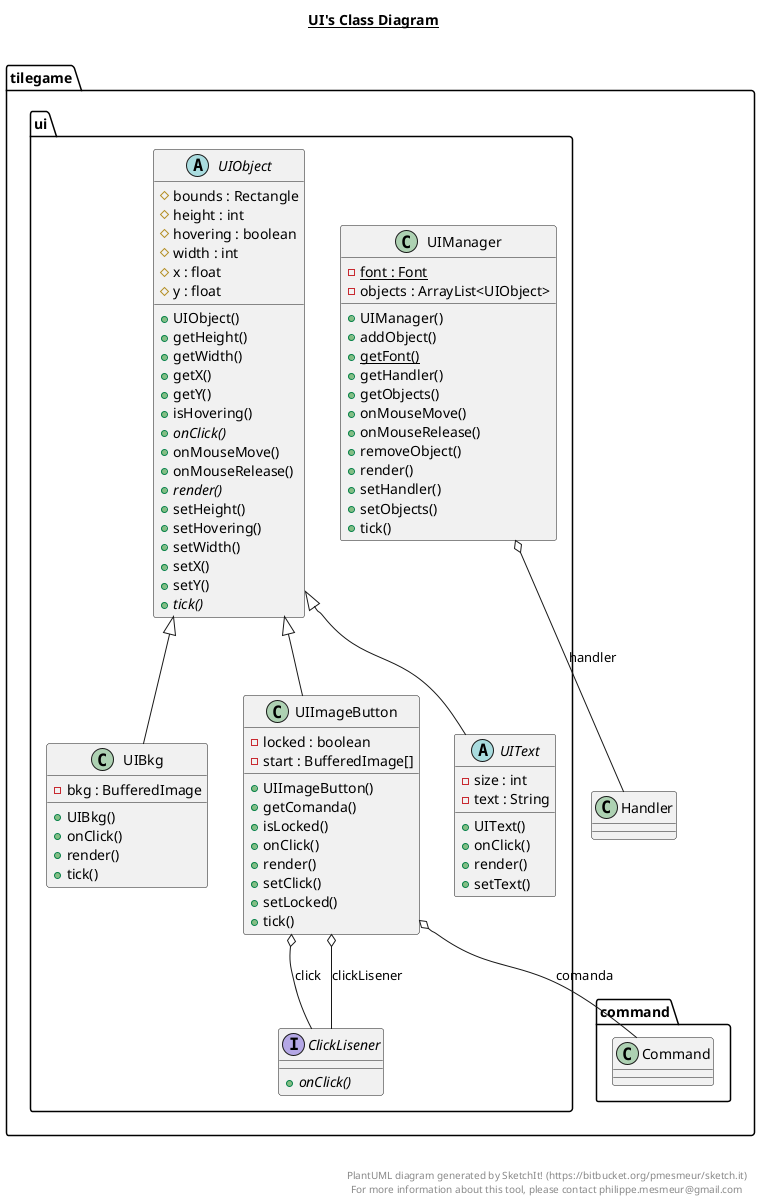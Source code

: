@startuml

title __UI's Class Diagram__\n

  namespace tilegame {
    namespace ui {
      interface tilegame.ui.ClickLisener {
          {abstract} + onClick()
      }
    }
  }
  

  namespace tilegame {
    namespace ui {
      class tilegame.ui.UIBkg {
          - bkg : BufferedImage
          + UIBkg()
          + onClick()
          + render()
          + tick()
      }
    }
  }
  

  namespace tilegame {
    namespace ui {
      class tilegame.ui.UIImageButton {
          - locked : boolean
          - start : BufferedImage[]
          + UIImageButton()
          + getComanda()
          + isLocked()
          + onClick()
          + render()
          + setClick()
          + setLocked()
          + tick()
      }
    }
  }
  

  namespace tilegame {
    namespace ui {
      class tilegame.ui.UIManager {
          {static} - font : Font
          - objects : ArrayList<UIObject>
          + UIManager()
          + addObject()
          {static} + getFont()
          + getHandler()
          + getObjects()
          + onMouseMove()
          + onMouseRelease()
          + removeObject()
          + render()
          + setHandler()
          + setObjects()
          + tick()
      }
    }
  }
  

  namespace tilegame {
    namespace ui {
      abstract class tilegame.ui.UIObject {
          # bounds : Rectangle
          # height : int
          # hovering : boolean
          # width : int
          # x : float
          # y : float
          + UIObject()
          + getHeight()
          + getWidth()
          + getX()
          + getY()
          + isHovering()
          {abstract} + onClick()
          + onMouseMove()
          + onMouseRelease()
          {abstract} + render()
          + setHeight()
          + setHovering()
          + setWidth()
          + setX()
          + setY()
          {abstract} + tick()
      }
    }
  }
  

  namespace tilegame {
    namespace ui {
      abstract class tilegame.ui.UIText {
          - size : int
          - text : String
          + UIText()
          + onClick()
          + render()
          + setText()
      }
    }
  }
  

  tilegame.ui.UIBkg -up-|> tilegame.ui.UIObject
  tilegame.ui.UIImageButton -up-|> tilegame.ui.UIObject
  tilegame.ui.UIImageButton o-- tilegame.ui.ClickLisener : click
  tilegame.ui.UIImageButton o-- tilegame.ui.ClickLisener : clickLisener
  tilegame.ui.UIImageButton o-- tilegame.command.Command : comanda
  tilegame.ui.UIManager o-- tilegame.Handler : handler
  tilegame.ui.UIText -up-|> tilegame.ui.UIObject


right footer


PlantUML diagram generated by SketchIt! (https://bitbucket.org/pmesmeur/sketch.it)
For more information about this tool, please contact philippe.mesmeur@gmail.com
endfooter

@enduml
